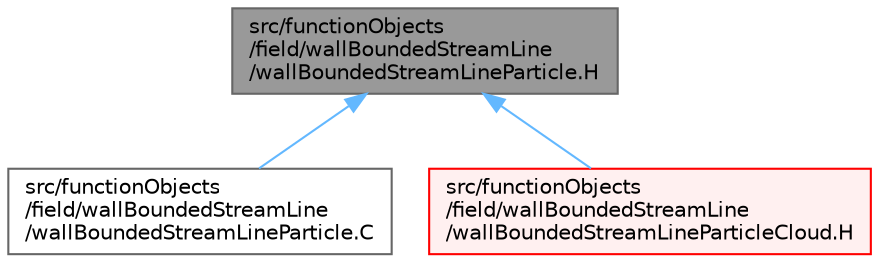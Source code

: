 digraph "src/functionObjects/field/wallBoundedStreamLine/wallBoundedStreamLineParticle.H"
{
 // LATEX_PDF_SIZE
  bgcolor="transparent";
  edge [fontname=Helvetica,fontsize=10,labelfontname=Helvetica,labelfontsize=10];
  node [fontname=Helvetica,fontsize=10,shape=box,height=0.2,width=0.4];
  Node1 [id="Node000001",label="src/functionObjects\l/field/wallBoundedStreamLine\l/wallBoundedStreamLineParticle.H",height=0.2,width=0.4,color="gray40", fillcolor="grey60", style="filled", fontcolor="black",tooltip=" "];
  Node1 -> Node2 [id="edge1_Node000001_Node000002",dir="back",color="steelblue1",style="solid",tooltip=" "];
  Node2 [id="Node000002",label="src/functionObjects\l/field/wallBoundedStreamLine\l/wallBoundedStreamLineParticle.C",height=0.2,width=0.4,color="grey40", fillcolor="white", style="filled",URL="$wallBoundedStreamLineParticle_8C.html",tooltip=" "];
  Node1 -> Node3 [id="edge2_Node000001_Node000003",dir="back",color="steelblue1",style="solid",tooltip=" "];
  Node3 [id="Node000003",label="src/functionObjects\l/field/wallBoundedStreamLine\l/wallBoundedStreamLineParticleCloud.H",height=0.2,width=0.4,color="red", fillcolor="#FFF0F0", style="filled",URL="$wallBoundedStreamLineParticleCloud_8H.html",tooltip=" "];
}
